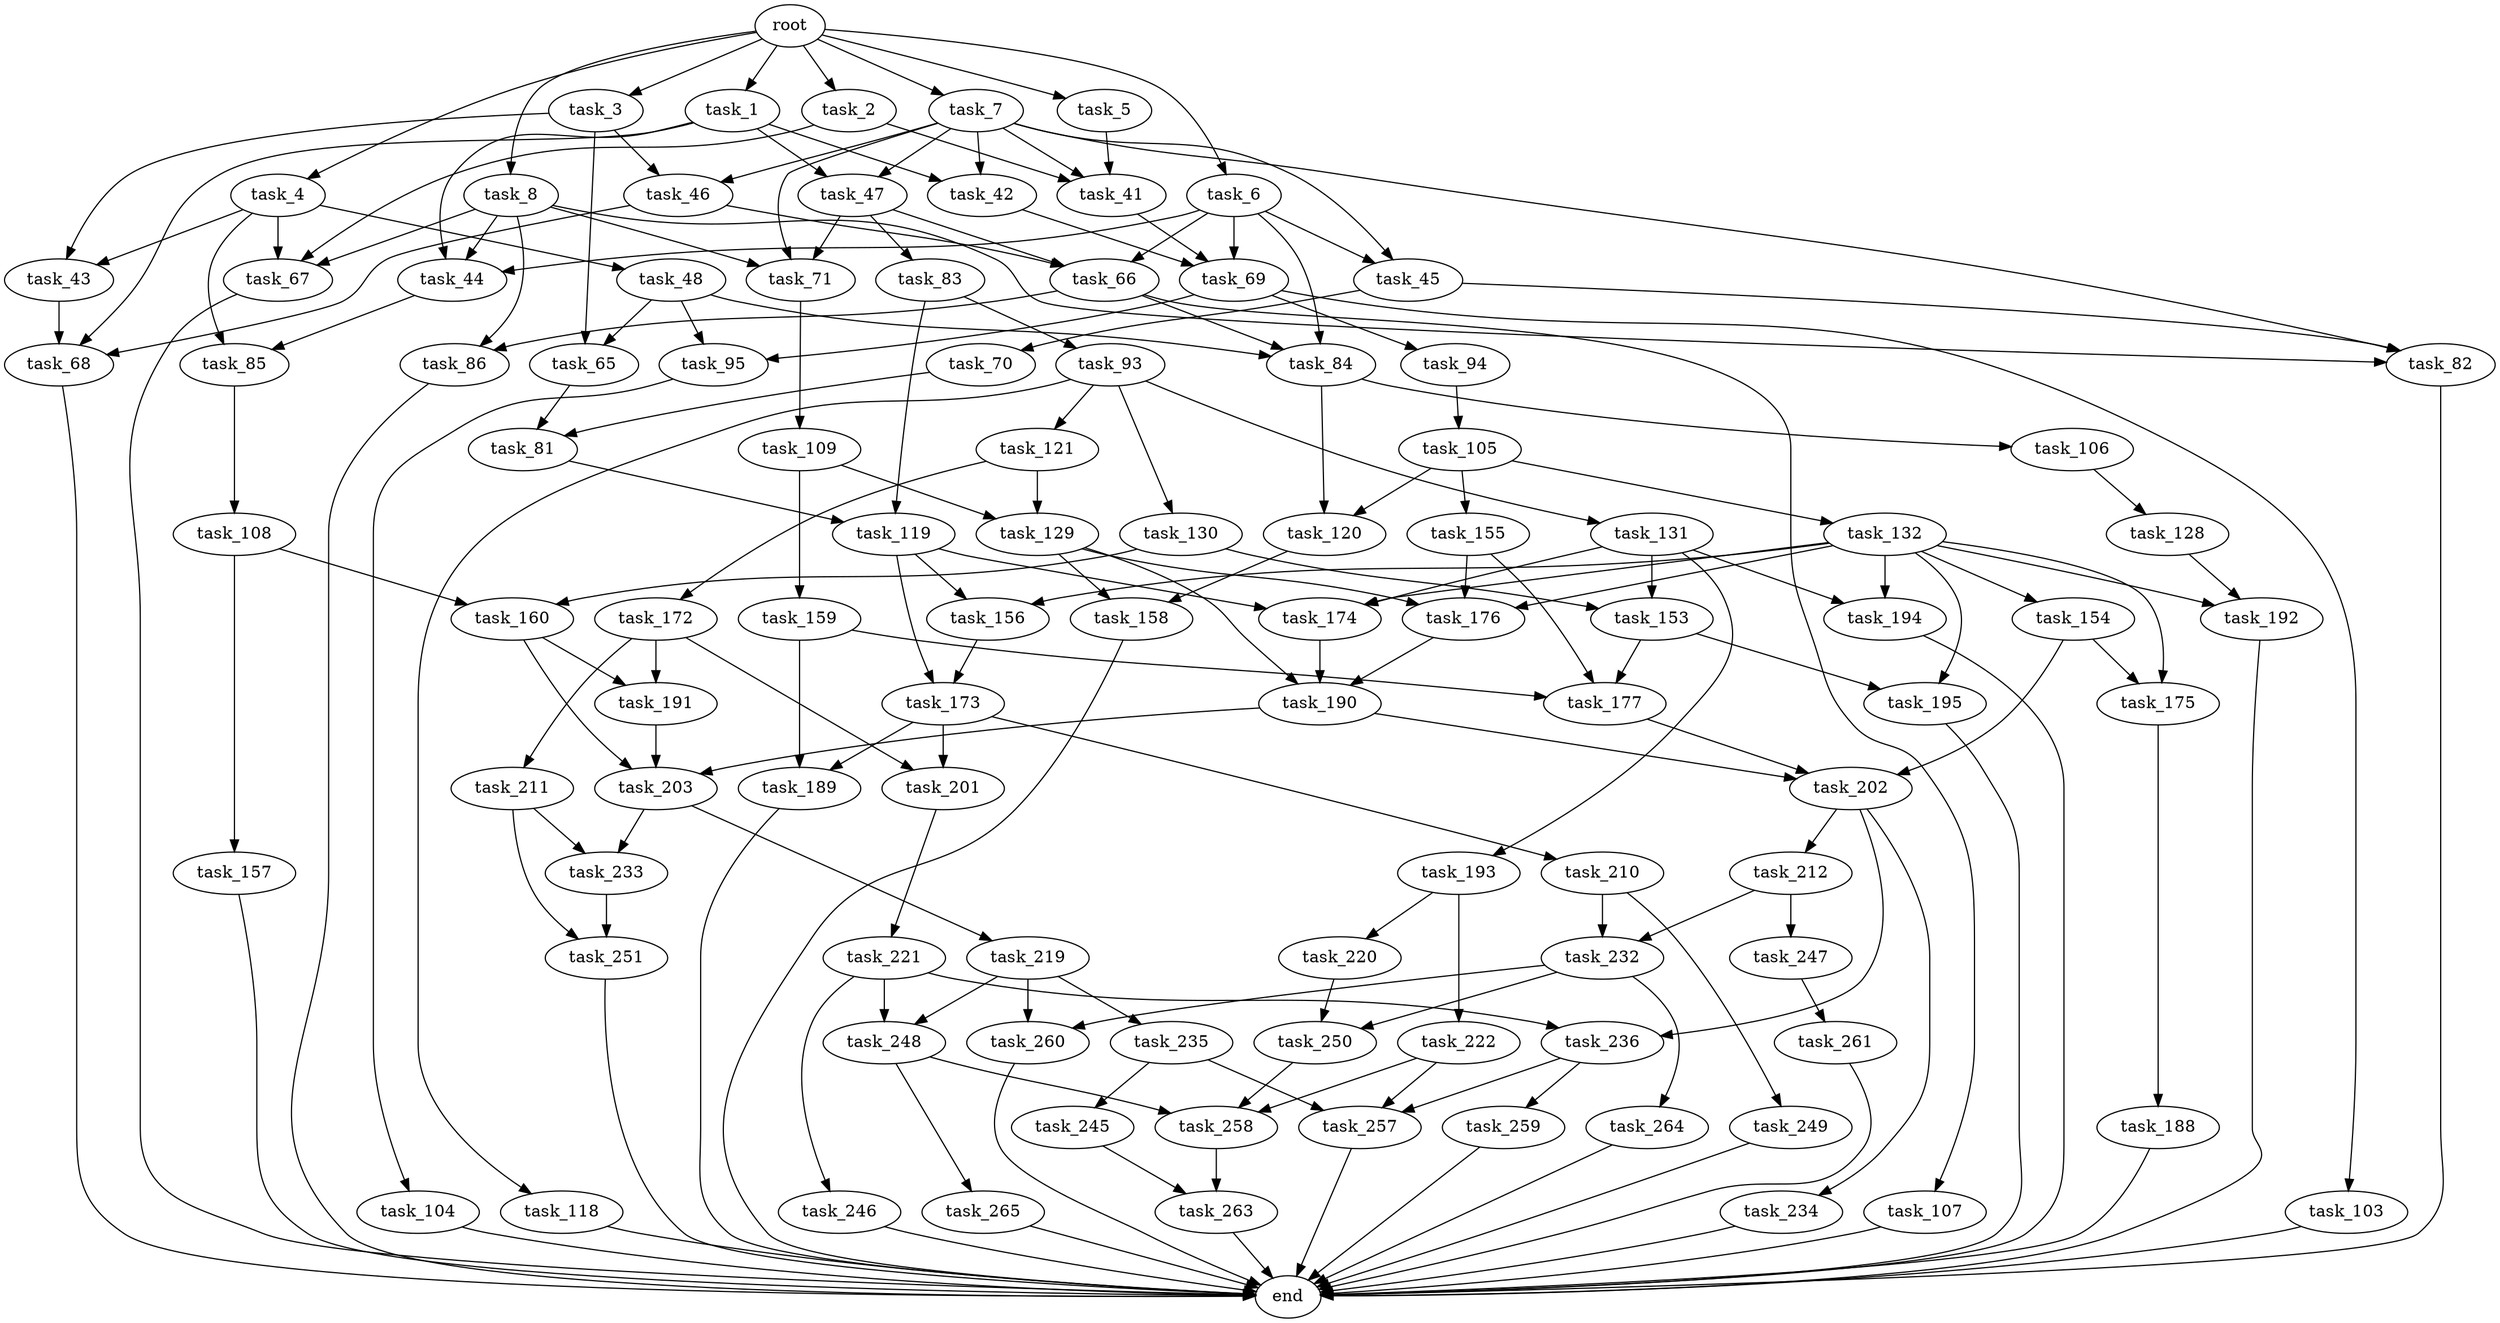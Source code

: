 digraph G {
  root [size="0.000000"];
  task_1 [size="105570756321.000000"];
  task_2 [size="382466305470.000000"];
  task_3 [size="31721581562.000000"];
  task_4 [size="549755813888.000000"];
  task_5 [size="4609537542.000000"];
  task_6 [size="62972064217.000000"];
  task_7 [size="9188498527.000000"];
  task_8 [size="28991029248.000000"];
  task_41 [size="321515168154.000000"];
  task_42 [size="11732333386.000000"];
  task_43 [size="1229182288820.000000"];
  task_44 [size="31430390715.000000"];
  task_45 [size="134217728000.000000"];
  task_46 [size="1073741824000.000000"];
  task_47 [size="766690168644.000000"];
  task_48 [size="28991029248.000000"];
  task_65 [size="101163097689.000000"];
  task_66 [size="1374291267741.000000"];
  task_67 [size="186257433342.000000"];
  task_68 [size="9072412222.000000"];
  task_69 [size="86997701923.000000"];
  task_70 [size="1405621965.000000"];
  task_71 [size="134217728000.000000"];
  task_81 [size="149280329219.000000"];
  task_82 [size="13508451015.000000"];
  task_83 [size="642756753.000000"];
  task_84 [size="215299732914.000000"];
  task_85 [size="368293445632.000000"];
  task_86 [size="188778958908.000000"];
  task_93 [size="11825514122.000000"];
  task_94 [size="134217728000.000000"];
  task_95 [size="19122676492.000000"];
  task_103 [size="629151451277.000000"];
  task_104 [size="4843981524.000000"];
  task_105 [size="782757789696.000000"];
  task_106 [size="28991029248.000000"];
  task_107 [size="789565604.000000"];
  task_108 [size="68719476736.000000"];
  task_109 [size="1073741824000.000000"];
  task_118 [size="68719476736.000000"];
  task_119 [size="8589934592.000000"];
  task_120 [size="782757789696.000000"];
  task_121 [size="8589934592.000000"];
  task_128 [size="611552092.000000"];
  task_129 [size="295175173045.000000"];
  task_130 [size="68719476736.000000"];
  task_131 [size="28991029248.000000"];
  task_132 [size="698182505454.000000"];
  task_153 [size="216204235283.000000"];
  task_154 [size="9394449705.000000"];
  task_155 [size="549755813888.000000"];
  task_156 [size="3127682225.000000"];
  task_157 [size="134217728000.000000"];
  task_158 [size="368293445632.000000"];
  task_159 [size="49224519921.000000"];
  task_160 [size="3366464137.000000"];
  task_172 [size="8589934592.000000"];
  task_173 [size="39557664500.000000"];
  task_174 [size="22204948640.000000"];
  task_175 [size="8589934592.000000"];
  task_176 [size="584527753115.000000"];
  task_177 [size="179515255912.000000"];
  task_188 [size="655641689576.000000"];
  task_189 [size="7198455676.000000"];
  task_190 [size="549755813888.000000"];
  task_191 [size="1073741824000.000000"];
  task_192 [size="231928233984.000000"];
  task_193 [size="11419300566.000000"];
  task_194 [size="1073741824000.000000"];
  task_195 [size="9604033946.000000"];
  task_201 [size="28991029248.000000"];
  task_202 [size="1274717236915.000000"];
  task_203 [size="160972485560.000000"];
  task_210 [size="580440625778.000000"];
  task_211 [size="185021614762.000000"];
  task_212 [size="451950123086.000000"];
  task_219 [size="14811986471.000000"];
  task_220 [size="301215619002.000000"];
  task_221 [size="231928233984.000000"];
  task_222 [size="68719476736.000000"];
  task_232 [size="9283817572.000000"];
  task_233 [size="13610190771.000000"];
  task_234 [size="567641953731.000000"];
  task_235 [size="321898072044.000000"];
  task_236 [size="1073741824000.000000"];
  task_245 [size="297722740795.000000"];
  task_246 [size="7460496735.000000"];
  task_247 [size="14372248861.000000"];
  task_248 [size="17809256215.000000"];
  task_249 [size="556956694707.000000"];
  task_250 [size="43785974812.000000"];
  task_251 [size="192259395265.000000"];
  task_257 [size="8589934592.000000"];
  task_258 [size="434866741772.000000"];
  task_259 [size="12383138982.000000"];
  task_260 [size="8589934592.000000"];
  task_261 [size="782757789696.000000"];
  task_263 [size="24705429709.000000"];
  task_264 [size="486242730691.000000"];
  task_265 [size="9855997902.000000"];
  end [size="0.000000"];

  root -> task_1 [size="1.000000"];
  root -> task_2 [size="1.000000"];
  root -> task_3 [size="1.000000"];
  root -> task_4 [size="1.000000"];
  root -> task_5 [size="1.000000"];
  root -> task_6 [size="1.000000"];
  root -> task_7 [size="1.000000"];
  root -> task_8 [size="1.000000"];
  task_1 -> task_42 [size="75497472.000000"];
  task_1 -> task_44 [size="75497472.000000"];
  task_1 -> task_47 [size="75497472.000000"];
  task_1 -> task_68 [size="75497472.000000"];
  task_2 -> task_41 [size="301989888.000000"];
  task_2 -> task_67 [size="301989888.000000"];
  task_3 -> task_43 [size="33554432.000000"];
  task_3 -> task_46 [size="33554432.000000"];
  task_3 -> task_65 [size="33554432.000000"];
  task_4 -> task_43 [size="536870912.000000"];
  task_4 -> task_48 [size="536870912.000000"];
  task_4 -> task_67 [size="536870912.000000"];
  task_4 -> task_85 [size="536870912.000000"];
  task_5 -> task_41 [size="134217728.000000"];
  task_6 -> task_44 [size="209715200.000000"];
  task_6 -> task_45 [size="209715200.000000"];
  task_6 -> task_66 [size="209715200.000000"];
  task_6 -> task_69 [size="209715200.000000"];
  task_6 -> task_84 [size="209715200.000000"];
  task_7 -> task_41 [size="209715200.000000"];
  task_7 -> task_42 [size="209715200.000000"];
  task_7 -> task_45 [size="209715200.000000"];
  task_7 -> task_46 [size="209715200.000000"];
  task_7 -> task_47 [size="209715200.000000"];
  task_7 -> task_71 [size="209715200.000000"];
  task_7 -> task_82 [size="209715200.000000"];
  task_8 -> task_44 [size="75497472.000000"];
  task_8 -> task_67 [size="75497472.000000"];
  task_8 -> task_71 [size="75497472.000000"];
  task_8 -> task_82 [size="75497472.000000"];
  task_8 -> task_86 [size="75497472.000000"];
  task_41 -> task_69 [size="411041792.000000"];
  task_42 -> task_69 [size="411041792.000000"];
  task_43 -> task_68 [size="838860800.000000"];
  task_44 -> task_85 [size="838860800.000000"];
  task_45 -> task_70 [size="209715200.000000"];
  task_45 -> task_82 [size="209715200.000000"];
  task_46 -> task_66 [size="838860800.000000"];
  task_46 -> task_68 [size="838860800.000000"];
  task_47 -> task_66 [size="536870912.000000"];
  task_47 -> task_71 [size="536870912.000000"];
  task_47 -> task_83 [size="536870912.000000"];
  task_48 -> task_65 [size="75497472.000000"];
  task_48 -> task_84 [size="75497472.000000"];
  task_48 -> task_95 [size="75497472.000000"];
  task_65 -> task_81 [size="75497472.000000"];
  task_66 -> task_84 [size="838860800.000000"];
  task_66 -> task_86 [size="838860800.000000"];
  task_66 -> task_107 [size="838860800.000000"];
  task_67 -> end [size="1.000000"];
  task_68 -> end [size="1.000000"];
  task_69 -> task_94 [size="75497472.000000"];
  task_69 -> task_95 [size="75497472.000000"];
  task_69 -> task_103 [size="75497472.000000"];
  task_70 -> task_81 [size="33554432.000000"];
  task_71 -> task_109 [size="209715200.000000"];
  task_81 -> task_119 [size="134217728.000000"];
  task_82 -> end [size="1.000000"];
  task_83 -> task_93 [size="33554432.000000"];
  task_83 -> task_119 [size="33554432.000000"];
  task_84 -> task_106 [size="301989888.000000"];
  task_84 -> task_120 [size="301989888.000000"];
  task_85 -> task_108 [size="411041792.000000"];
  task_86 -> end [size="1.000000"];
  task_93 -> task_118 [size="209715200.000000"];
  task_93 -> task_121 [size="209715200.000000"];
  task_93 -> task_130 [size="209715200.000000"];
  task_93 -> task_131 [size="209715200.000000"];
  task_94 -> task_105 [size="209715200.000000"];
  task_95 -> task_104 [size="838860800.000000"];
  task_103 -> end [size="1.000000"];
  task_104 -> end [size="1.000000"];
  task_105 -> task_120 [size="679477248.000000"];
  task_105 -> task_132 [size="679477248.000000"];
  task_105 -> task_155 [size="679477248.000000"];
  task_106 -> task_128 [size="75497472.000000"];
  task_107 -> end [size="1.000000"];
  task_108 -> task_157 [size="134217728.000000"];
  task_108 -> task_160 [size="134217728.000000"];
  task_109 -> task_129 [size="838860800.000000"];
  task_109 -> task_159 [size="838860800.000000"];
  task_118 -> end [size="1.000000"];
  task_119 -> task_156 [size="33554432.000000"];
  task_119 -> task_173 [size="33554432.000000"];
  task_119 -> task_174 [size="33554432.000000"];
  task_120 -> task_158 [size="679477248.000000"];
  task_121 -> task_129 [size="33554432.000000"];
  task_121 -> task_172 [size="33554432.000000"];
  task_128 -> task_192 [size="75497472.000000"];
  task_129 -> task_158 [size="679477248.000000"];
  task_129 -> task_176 [size="679477248.000000"];
  task_129 -> task_190 [size="679477248.000000"];
  task_130 -> task_153 [size="134217728.000000"];
  task_130 -> task_160 [size="134217728.000000"];
  task_131 -> task_153 [size="75497472.000000"];
  task_131 -> task_174 [size="75497472.000000"];
  task_131 -> task_193 [size="75497472.000000"];
  task_131 -> task_194 [size="75497472.000000"];
  task_132 -> task_154 [size="679477248.000000"];
  task_132 -> task_156 [size="679477248.000000"];
  task_132 -> task_174 [size="679477248.000000"];
  task_132 -> task_175 [size="679477248.000000"];
  task_132 -> task_176 [size="679477248.000000"];
  task_132 -> task_192 [size="679477248.000000"];
  task_132 -> task_194 [size="679477248.000000"];
  task_132 -> task_195 [size="679477248.000000"];
  task_153 -> task_177 [size="209715200.000000"];
  task_153 -> task_195 [size="209715200.000000"];
  task_154 -> task_175 [size="411041792.000000"];
  task_154 -> task_202 [size="411041792.000000"];
  task_155 -> task_176 [size="536870912.000000"];
  task_155 -> task_177 [size="536870912.000000"];
  task_156 -> task_173 [size="75497472.000000"];
  task_157 -> end [size="1.000000"];
  task_158 -> end [size="1.000000"];
  task_159 -> task_177 [size="75497472.000000"];
  task_159 -> task_189 [size="75497472.000000"];
  task_160 -> task_191 [size="75497472.000000"];
  task_160 -> task_203 [size="75497472.000000"];
  task_172 -> task_191 [size="33554432.000000"];
  task_172 -> task_201 [size="33554432.000000"];
  task_172 -> task_211 [size="33554432.000000"];
  task_173 -> task_189 [size="838860800.000000"];
  task_173 -> task_201 [size="838860800.000000"];
  task_173 -> task_210 [size="838860800.000000"];
  task_174 -> task_190 [size="411041792.000000"];
  task_175 -> task_188 [size="33554432.000000"];
  task_176 -> task_190 [size="679477248.000000"];
  task_177 -> task_202 [size="134217728.000000"];
  task_188 -> end [size="1.000000"];
  task_189 -> end [size="1.000000"];
  task_190 -> task_202 [size="536870912.000000"];
  task_190 -> task_203 [size="536870912.000000"];
  task_191 -> task_203 [size="838860800.000000"];
  task_192 -> end [size="1.000000"];
  task_193 -> task_220 [size="411041792.000000"];
  task_193 -> task_222 [size="411041792.000000"];
  task_194 -> end [size="1.000000"];
  task_195 -> end [size="1.000000"];
  task_201 -> task_221 [size="75497472.000000"];
  task_202 -> task_212 [size="838860800.000000"];
  task_202 -> task_234 [size="838860800.000000"];
  task_202 -> task_236 [size="838860800.000000"];
  task_203 -> task_219 [size="209715200.000000"];
  task_203 -> task_233 [size="209715200.000000"];
  task_210 -> task_232 [size="679477248.000000"];
  task_210 -> task_249 [size="679477248.000000"];
  task_211 -> task_233 [size="679477248.000000"];
  task_211 -> task_251 [size="679477248.000000"];
  task_212 -> task_232 [size="838860800.000000"];
  task_212 -> task_247 [size="838860800.000000"];
  task_219 -> task_235 [size="838860800.000000"];
  task_219 -> task_248 [size="838860800.000000"];
  task_219 -> task_260 [size="838860800.000000"];
  task_220 -> task_250 [size="679477248.000000"];
  task_221 -> task_236 [size="301989888.000000"];
  task_221 -> task_246 [size="301989888.000000"];
  task_221 -> task_248 [size="301989888.000000"];
  task_222 -> task_257 [size="134217728.000000"];
  task_222 -> task_258 [size="134217728.000000"];
  task_232 -> task_250 [size="679477248.000000"];
  task_232 -> task_260 [size="679477248.000000"];
  task_232 -> task_264 [size="679477248.000000"];
  task_233 -> task_251 [size="411041792.000000"];
  task_234 -> end [size="1.000000"];
  task_235 -> task_245 [size="679477248.000000"];
  task_235 -> task_257 [size="679477248.000000"];
  task_236 -> task_257 [size="838860800.000000"];
  task_236 -> task_259 [size="838860800.000000"];
  task_245 -> task_263 [size="838860800.000000"];
  task_246 -> end [size="1.000000"];
  task_247 -> task_261 [size="411041792.000000"];
  task_248 -> task_258 [size="301989888.000000"];
  task_248 -> task_265 [size="301989888.000000"];
  task_249 -> end [size="1.000000"];
  task_250 -> task_258 [size="33554432.000000"];
  task_251 -> end [size="1.000000"];
  task_257 -> end [size="1.000000"];
  task_258 -> task_263 [size="301989888.000000"];
  task_259 -> end [size="1.000000"];
  task_260 -> end [size="1.000000"];
  task_261 -> end [size="1.000000"];
  task_263 -> end [size="1.000000"];
  task_264 -> end [size="1.000000"];
  task_265 -> end [size="1.000000"];
}
